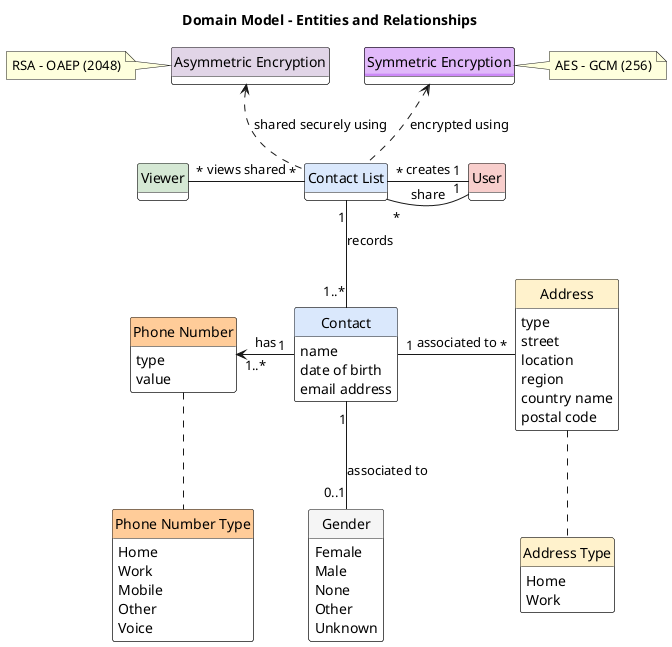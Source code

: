 @startuml domain-model

title "Domain Model - Entities and Relationships"

hide circle
hide empty methods

hide stereotype
skinparam {
    ClassHeaderBackgroundColor<<LightRed>> #f8cecc
    ClassHeaderBackgroundColor<<LightGreen>> #d5e8d4
    ClassHeaderBackgroundColor<<LightBlue>> #dae8fc
    ClassHeaderBackgroundColor<<LightYellow>> #fff2cc
    ClassHeaderBackgroundColor<<LightPurple>> #e1d5e7
    ClassHeaderBackgroundColor<<LightGray>> #f5f5f5
    ClassHeaderBackgroundColor<<LightOrange>> #ffcc99
    ClassHeaderBackgroundColor<<Purple>> #a020f050
    ClassBackgroundColor #FFFFFF
}

entity "User" as USR<<LightRed>> 
entity "Viewer" as VWR<<LightGreen>>
entity "Contact List" as CL<<LightBlue>>
entity "Symmetric Encryption" as SE <<Purple>>
entity "Asymmetric Encryption" as AE <<LightPurple>>

' Contact entities declaration for vCard schema based on w3 spec: https://www.w3.org/TR/vcard-rdf/

entity "Contact" as CNT <<LightBlue>> {
    name
    date of birth
    email address
}

entity "Address" as ADR <<LightYellow>> {
    type
    street
    location
    region
    country name
    postal code
}

enum "Address Type" as ADRT <<LightYellow>> {
  Home
  Work
}

entity "Phone Number" as PN <<LightOrange>> { 
    type
    value
}

enum "Phone Number Type" as PNT <<LightOrange>> {
    Home
    Work
    Mobile
    Other
    Voice
}

enum "Gender" as GN <<LightGray>> {
    Female
    Male
    None
    Other
    Unknown
}

note "RSA - OAEP (2048)" as PAE_NOTE
note "AES - GCM (256)" as PSE_NOTE

' Relationships

AE .left. PAE_NOTE
SE . PSE_NOTE

CNT "1" -down- "0..1" GN: associated to
CNT "1" -right- "*" ADR: associated to
CNT "1" -left-> "1..*" PN: has

ADR .. ADRT

PN .. PNT

CL "1" -- "1..*" CNT: records
CL .up.> SE: encrypted using
CL .up.> AE: shared securely using

USR "1" -- "*" CL: creates
USR "1" -left- "*" CL: share
VWR "*" -right- "*" CL: views shared

@enduml
